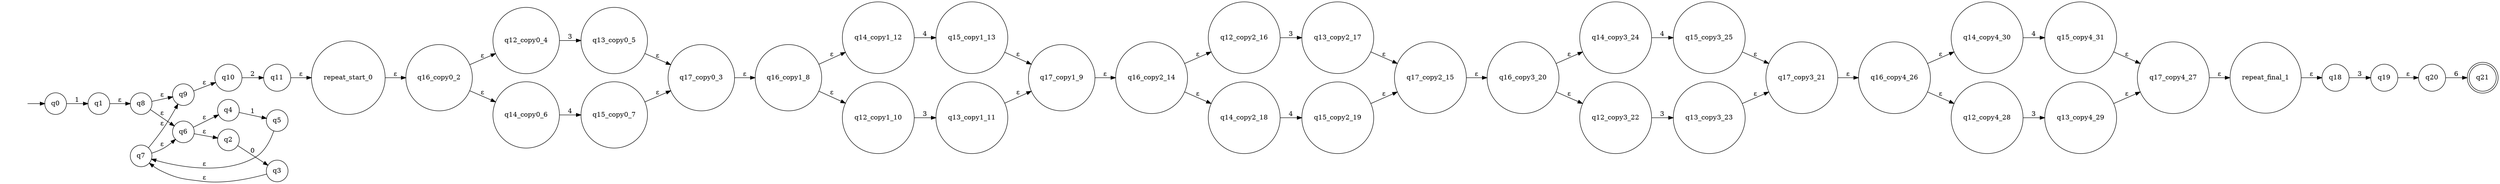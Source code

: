 digraph NFA {
  rankdir=LR;
  node [shape=circle];
  "q21" [shape=doublecircle];
  "" [shape=none];
  "" -> "q0";
  "q13_copy2_17" -> "q17_copy2_15" [label="ε"];
  "q17_copy0_3" -> "q16_copy1_8" [label="ε"];
  "q15_copy3_25" -> "q17_copy3_21" [label="ε"];
  "q16_copy3_20" -> "q14_copy3_24" [label="ε"];
  "q16_copy3_20" -> "q12_copy3_22" [label="ε"];
  "q12_copy3_22" -> "q13_copy3_23" [label="3"];
  "q12_copy2_16" -> "q13_copy2_17" [label="3"];
  "q17_copy4_27" -> "repeat_final_1" [label="ε"];
  "q4" -> "q5" [label="1"];
  "q5" -> "q7" [label="ε"];
  "q16_copy0_2" -> "q12_copy0_4" [label="ε"];
  "q16_copy0_2" -> "q14_copy0_6" [label="ε"];
  "q13_copy0_5" -> "q17_copy0_3" [label="ε"];
  "q20" -> "q21" [label="6"];
  "q15_copy1_13" -> "q17_copy1_9" [label="ε"];
  "q6" -> "q2" [label="ε"];
  "q6" -> "q4" [label="ε"];
  "q0" -> "q1" [label="1"];
  "q16_copy4_26" -> "q14_copy4_30" [label="ε"];
  "q16_copy4_26" -> "q12_copy4_28" [label="ε"];
  "q8" -> "q9" [label="ε"];
  "q8" -> "q6" [label="ε"];
  "q1" -> "q8" [label="ε"];
  "q14_copy2_18" -> "q15_copy2_19" [label="4"];
  "q14_copy4_30" -> "q15_copy4_31" [label="4"];
  "q12_copy0_4" -> "q13_copy0_5" [label="3"];
  "repeat_final_1" -> "q18" [label="ε"];
  "q19" -> "q20" [label="ε"];
  "q15_copy2_19" -> "q17_copy2_15" [label="ε"];
  "repeat_start_0" -> "q16_copy0_2" [label="ε"];
  "q11" -> "repeat_start_0" [label="ε"];
  "q3" -> "q7" [label="ε"];
  "q13_copy4_29" -> "q17_copy4_27" [label="ε"];
  "q14_copy0_6" -> "q15_copy0_7" [label="4"];
  "q16_copy2_14" -> "q14_copy2_18" [label="ε"];
  "q16_copy2_14" -> "q12_copy2_16" [label="ε"];
  "q13_copy1_11" -> "q17_copy1_9" [label="ε"];
  "q12_copy4_28" -> "q13_copy4_29" [label="3"];
  "q16_copy1_8" -> "q12_copy1_10" [label="ε"];
  "q16_copy1_8" -> "q14_copy1_12" [label="ε"];
  "q14_copy1_12" -> "q15_copy1_13" [label="4"];
  "q2" -> "q3" [label="0"];
  "q15_copy0_7" -> "q17_copy0_3" [label="ε"];
  "q17_copy3_21" -> "q16_copy4_26" [label="ε"];
  "q9" -> "q10" [label="ε"];
  "q17_copy1_9" -> "q16_copy2_14" [label="ε"];
  "q18" -> "q19" [label="3"];
  "q15_copy4_31" -> "q17_copy4_27" [label="ε"];
  "q14_copy3_24" -> "q15_copy3_25" [label="4"];
  "q7" -> "q9" [label="ε"];
  "q7" -> "q6" [label="ε"];
  "q13_copy3_23" -> "q17_copy3_21" [label="ε"];
  "q10" -> "q11" [label="2"];
  "q12_copy1_10" -> "q13_copy1_11" [label="3"];
  "q17_copy2_15" -> "q16_copy3_20" [label="ε"];
}
